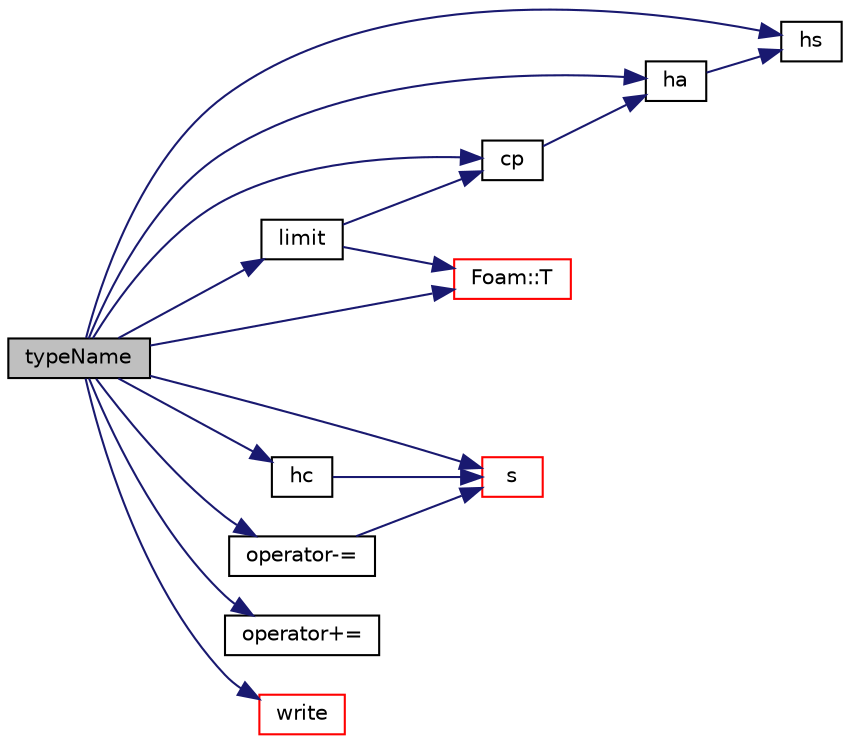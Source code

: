 digraph "typeName"
{
  bgcolor="transparent";
  edge [fontname="Helvetica",fontsize="10",labelfontname="Helvetica",labelfontsize="10"];
  node [fontname="Helvetica",fontsize="10",shape=record];
  rankdir="LR";
  Node72 [label="typeName",height=0.2,width=0.4,color="black", fillcolor="grey75", style="filled", fontcolor="black"];
  Node72 -> Node73 [color="midnightblue",fontsize="10",style="solid",fontname="Helvetica"];
  Node73 [label="cp",height=0.2,width=0.4,color="black",URL="$a31717.html#a68cc4116ee1e7f03181ae4ec51672064",tooltip="Heat capacity at constant pressure [J/(kmol K)]. "];
  Node73 -> Node74 [color="midnightblue",fontsize="10",style="solid",fontname="Helvetica"];
  Node74 [label="ha",height=0.2,width=0.4,color="black",URL="$a31717.html#a94fe7b61e38a21bcb5f8787a013210bf",tooltip="Absolute Enthalpy [J/kmol]. "];
  Node74 -> Node75 [color="midnightblue",fontsize="10",style="solid",fontname="Helvetica"];
  Node75 [label="hs",height=0.2,width=0.4,color="black",URL="$a31717.html#af7e93c786c1bd6230616e0c98e58a977",tooltip="Sensible enthalpy [J/kmol]. "];
  Node72 -> Node74 [color="midnightblue",fontsize="10",style="solid",fontname="Helvetica"];
  Node72 -> Node76 [color="midnightblue",fontsize="10",style="solid",fontname="Helvetica"];
  Node76 [label="hc",height=0.2,width=0.4,color="black",URL="$a31717.html#a48b5aa9f120c527f409a7321c6d1a4e3",tooltip="Chemical enthalpy [J/kmol]. "];
  Node76 -> Node77 [color="midnightblue",fontsize="10",style="solid",fontname="Helvetica"];
  Node77 [label="s",height=0.2,width=0.4,color="red",URL="$a31717.html#a44ae09d155460df28a7f53fa22450c69",tooltip="Entropy [J/(kmol K)]. "];
  Node72 -> Node75 [color="midnightblue",fontsize="10",style="solid",fontname="Helvetica"];
  Node72 -> Node80 [color="midnightblue",fontsize="10",style="solid",fontname="Helvetica"];
  Node80 [label="limit",height=0.2,width=0.4,color="black",URL="$a31717.html#a1db1b345559ac8b85bba6c587dcc1264",tooltip="Limit the temperature to be in the range Tlow_ to Thigh_. "];
  Node80 -> Node81 [color="midnightblue",fontsize="10",style="solid",fontname="Helvetica"];
  Node81 [label="Foam::T",height=0.2,width=0.4,color="red",URL="$a21851.html#ae57fda0abb14bb0944947c463c6e09d4"];
  Node80 -> Node73 [color="midnightblue",fontsize="10",style="solid",fontname="Helvetica"];
  Node72 -> Node86 [color="midnightblue",fontsize="10",style="solid",fontname="Helvetica"];
  Node86 [label="operator+=",height=0.2,width=0.4,color="black",URL="$a31717.html#a689643155c2ec33af65b05bb502b10ff"];
  Node72 -> Node87 [color="midnightblue",fontsize="10",style="solid",fontname="Helvetica"];
  Node87 [label="operator-=",height=0.2,width=0.4,color="black",URL="$a31717.html#a9ebfb61cd48366e46cb8a83d50e4b749"];
  Node87 -> Node77 [color="midnightblue",fontsize="10",style="solid",fontname="Helvetica"];
  Node72 -> Node77 [color="midnightblue",fontsize="10",style="solid",fontname="Helvetica"];
  Node72 -> Node81 [color="midnightblue",fontsize="10",style="solid",fontname="Helvetica"];
  Node72 -> Node88 [color="midnightblue",fontsize="10",style="solid",fontname="Helvetica"];
  Node88 [label="write",height=0.2,width=0.4,color="red",URL="$a31717.html#a78cec3e4ecac4a89a3ad8d38f2ad21f5",tooltip="Write to Ostream. "];
}
